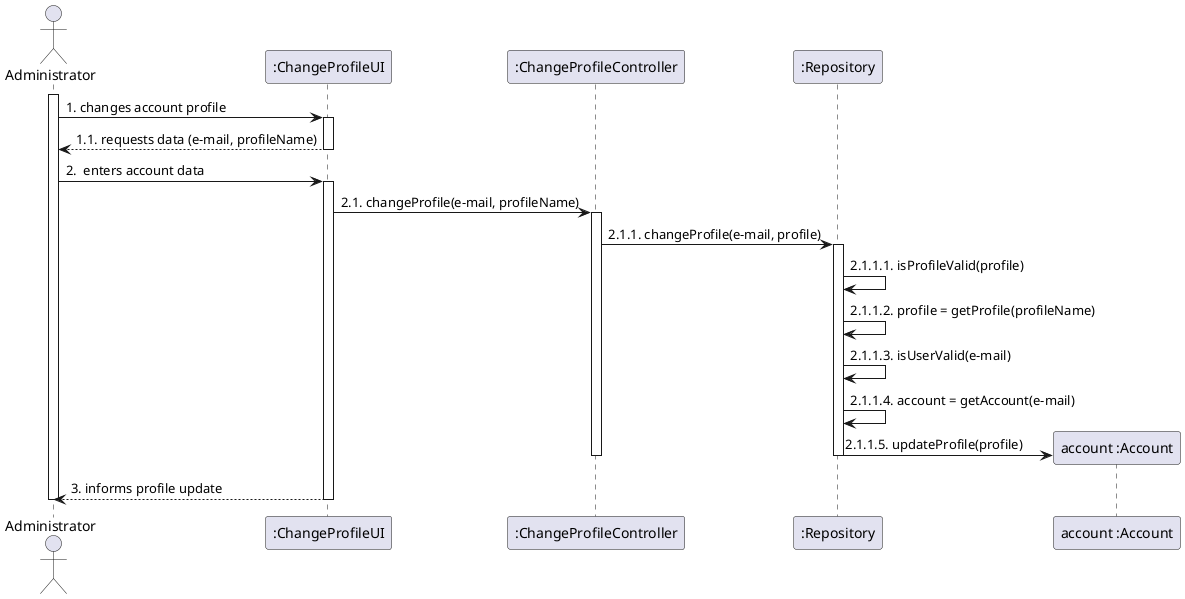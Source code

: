 
@startuml

/'autonumber'/
actor Administrator
participant ":ChangeProfileUI" as ui
participant ":ChangeProfileController" as Controller
participant ":Repository" as repository
participant "account :Account" as account

activate Administrator
Administrator -> ui: 1. changes account profile
activate ui
Administrator <-- ui: 1.1. requests data (e-mail, profileName)
deactivate ui
Administrator -> ui: 2.  enters account data
activate ui
ui -> Controller: 2.1. changeProfile(e-mail, profileName)
activate Controller
Controller -> repository: 2.1.1. changeProfile(e-mail, profile)
activate repository
repository -> repository: 2.1.1.1. isProfileValid(profile)
repository -> repository: 2.1.1.2. profile = getProfile(profileName)
repository -> repository: 2.1.1.3. isUserValid(e-mail)
repository -> repository: 2.1.1.4. account = getAccount(e-mail)


create account
repository -> account: 2.1.1.5. updateProfile(profile)
deactivate Controller
deactivate repository


ui --> Administrator: 3. informs profile update
deactivate ui
deactivate Administrator

/'Controller -> Controller: isUserValid (e-mail)
Controller -> Controller: isProfileValid (profile)

Controller --> account: changeProfile (e-mail, profile)'/

@enduml